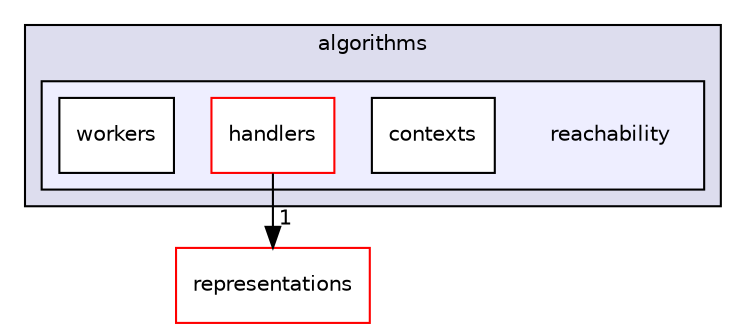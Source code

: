 digraph "/home/travis/build/hypro/hypro/src/hypro/algorithms/reachability" {
  compound=true
  node [ fontsize="10", fontname="Helvetica"];
  edge [ labelfontsize="10", labelfontname="Helvetica"];
  subgraph clusterdir_55730fee9a0c1f12da77eb14a8325c4c {
    graph [ bgcolor="#ddddee", pencolor="black", label="algorithms" fontname="Helvetica", fontsize="10", URL="dir_55730fee9a0c1f12da77eb14a8325c4c.html"]
  subgraph clusterdir_6a6edf7123c81d000975d26367682a7a {
    graph [ bgcolor="#eeeeff", pencolor="black", label="" URL="dir_6a6edf7123c81d000975d26367682a7a.html"];
    dir_6a6edf7123c81d000975d26367682a7a [shape=plaintext label="reachability"];
    dir_1d177bd438e269a304e1f07d1a6d36f2 [shape=box label="contexts" color="black" fillcolor="white" style="filled" URL="dir_1d177bd438e269a304e1f07d1a6d36f2.html"];
    dir_32033642301c2effdf6af876d53153c1 [shape=box label="handlers" color="red" fillcolor="white" style="filled" URL="dir_32033642301c2effdf6af876d53153c1.html"];
    dir_519994d85a4cf46cf1798a8eeb04af9e [shape=box label="workers" color="black" fillcolor="white" style="filled" URL="dir_519994d85a4cf46cf1798a8eeb04af9e.html"];
  }
  }
  dir_7fa927d8fbf9dfbeef69af27f63bc81b [shape=box label="representations" fillcolor="white" style="filled" color="red" URL="dir_7fa927d8fbf9dfbeef69af27f63bc81b.html"];
  dir_32033642301c2effdf6af876d53153c1->dir_7fa927d8fbf9dfbeef69af27f63bc81b [headlabel="1", labeldistance=1.5 headhref="dir_000008_000014.html"];
}
